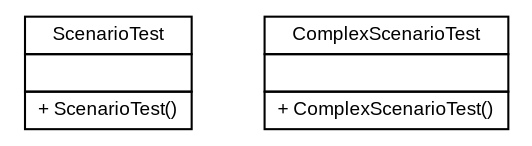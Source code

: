 #!/usr/local/bin/dot
#
# Class diagram 
# Generated by UMLGraph version 5.1 (http://www.umlgraph.org/)
#

digraph G {
	edge [fontname="arial",fontsize=10,labelfontname="arial",labelfontsize=10];
	node [fontname="arial",fontsize=10,shape=plaintext];
	nodesep=0.25;
	ranksep=0.5;
	// es.upm.dit.gsi.shanks.model.scenario.ScenarioTest
	c1171 [label=<<table title="es.upm.dit.gsi.shanks.model.scenario.ScenarioTest" border="0" cellborder="1" cellspacing="0" cellpadding="2" port="p" href="./ScenarioTest.html">
		<tr><td><table border="0" cellspacing="0" cellpadding="1">
<tr><td align="center" balign="center"> ScenarioTest </td></tr>
		</table></td></tr>
		<tr><td><table border="0" cellspacing="0" cellpadding="1">
<tr><td align="left" balign="left">  </td></tr>
		</table></td></tr>
		<tr><td><table border="0" cellspacing="0" cellpadding="1">
<tr><td align="left" balign="left"> + ScenarioTest() </td></tr>
		</table></td></tr>
		</table>>, fontname="arial", fontcolor="black", fontsize=9.0];
	// es.upm.dit.gsi.shanks.model.scenario.ComplexScenarioTest
	c1172 [label=<<table title="es.upm.dit.gsi.shanks.model.scenario.ComplexScenarioTest" border="0" cellborder="1" cellspacing="0" cellpadding="2" port="p" href="./ComplexScenarioTest.html">
		<tr><td><table border="0" cellspacing="0" cellpadding="1">
<tr><td align="center" balign="center"> ComplexScenarioTest </td></tr>
		</table></td></tr>
		<tr><td><table border="0" cellspacing="0" cellpadding="1">
<tr><td align="left" balign="left">  </td></tr>
		</table></td></tr>
		<tr><td><table border="0" cellspacing="0" cellpadding="1">
<tr><td align="left" balign="left"> + ComplexScenarioTest() </td></tr>
		</table></td></tr>
		</table>>, fontname="arial", fontcolor="black", fontsize=9.0];
}

